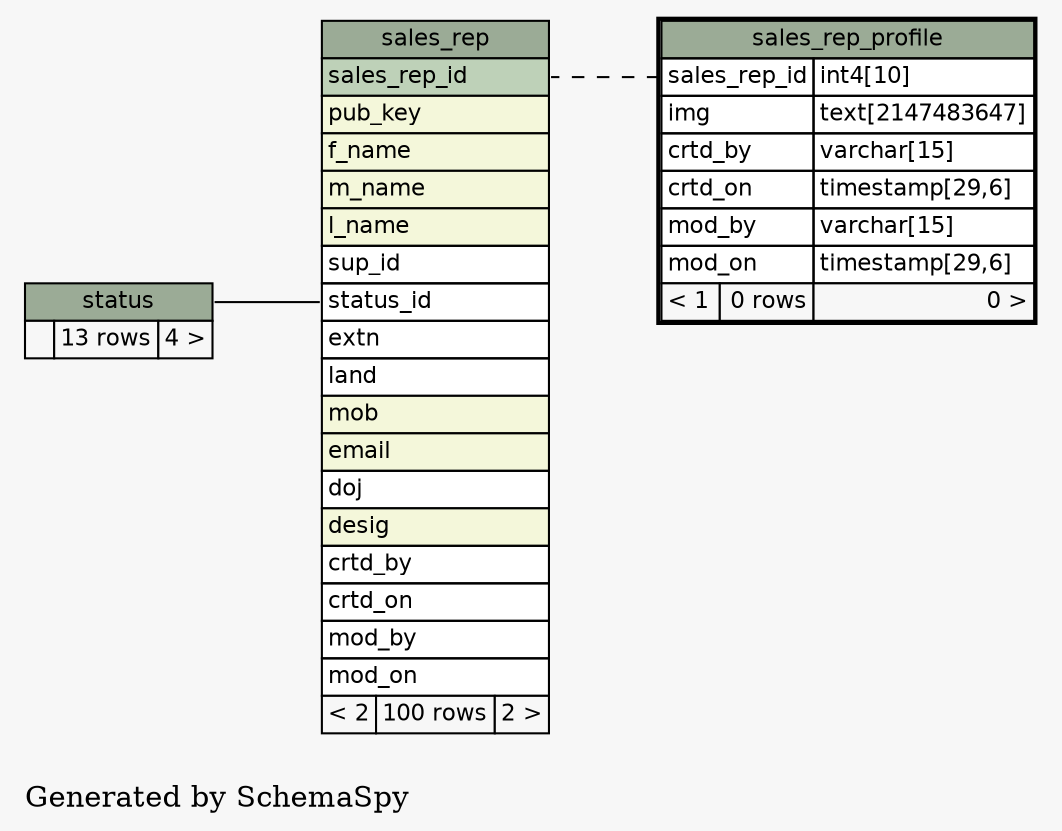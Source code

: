 // dot 2.38.0 on Windows 7 6.1
digraph "impliedTwoDegreesRelationshipsGraph" {
  graph [
    rankdir="RL"
    bgcolor="#f7f7f7"
    label="\nGenerated by SchemaSpy"
    labeljust="l"
  ];
  node [
    fontname="Helvetica"
    fontsize="11"
    shape="plaintext"
  ];
  edge [
    arrowsize="0.8"
  ];
  "sales_rep":"status_id":w -> "status":"status.heading":e [arrowtail=crowtee arrowhead=none];
  "sales_rep_profile":"sales_rep_id":w -> "sales_rep":"sales_rep_id":e [arrowtail=crowodot arrowhead=none style=dashed];
  "sales_rep" [
    label=<
    <TABLE BORDER="0" CELLBORDER="1" CELLSPACING="0" BGCOLOR="#ffffff">
      <TR><TD PORT="sales_rep.heading" COLSPAN="3" BGCOLOR="#9bab96" ALIGN="CENTER">sales_rep</TD></TR>
      <TR><TD PORT="sales_rep_id" COLSPAN="3" BGCOLOR="#bed1b8" ALIGN="LEFT">sales_rep_id</TD></TR>
      <TR><TD PORT="pub_key" COLSPAN="3" BGCOLOR="#f4f7da" ALIGN="LEFT">pub_key</TD></TR>
      <TR><TD PORT="f_name" COLSPAN="3" BGCOLOR="#f4f7da" ALIGN="LEFT">f_name</TD></TR>
      <TR><TD PORT="m_name" COLSPAN="3" BGCOLOR="#f4f7da" ALIGN="LEFT">m_name</TD></TR>
      <TR><TD PORT="l_name" COLSPAN="3" BGCOLOR="#f4f7da" ALIGN="LEFT">l_name</TD></TR>
      <TR><TD PORT="sup_id" COLSPAN="3" ALIGN="LEFT">sup_id</TD></TR>
      <TR><TD PORT="status_id" COLSPAN="3" ALIGN="LEFT">status_id</TD></TR>
      <TR><TD PORT="extn" COLSPAN="3" ALIGN="LEFT">extn</TD></TR>
      <TR><TD PORT="land" COLSPAN="3" ALIGN="LEFT">land</TD></TR>
      <TR><TD PORT="mob" COLSPAN="3" BGCOLOR="#f4f7da" ALIGN="LEFT">mob</TD></TR>
      <TR><TD PORT="email" COLSPAN="3" BGCOLOR="#f4f7da" ALIGN="LEFT">email</TD></TR>
      <TR><TD PORT="doj" COLSPAN="3" ALIGN="LEFT">doj</TD></TR>
      <TR><TD PORT="desig" COLSPAN="3" BGCOLOR="#f4f7da" ALIGN="LEFT">desig</TD></TR>
      <TR><TD PORT="crtd_by" COLSPAN="3" ALIGN="LEFT">crtd_by</TD></TR>
      <TR><TD PORT="crtd_on" COLSPAN="3" ALIGN="LEFT">crtd_on</TD></TR>
      <TR><TD PORT="mod_by" COLSPAN="3" ALIGN="LEFT">mod_by</TD></TR>
      <TR><TD PORT="mod_on" COLSPAN="3" ALIGN="LEFT">mod_on</TD></TR>
      <TR><TD ALIGN="LEFT" BGCOLOR="#f7f7f7">&lt; 2</TD><TD ALIGN="RIGHT" BGCOLOR="#f7f7f7">100 rows</TD><TD ALIGN="RIGHT" BGCOLOR="#f7f7f7">2 &gt;</TD></TR>
    </TABLE>>
    URL="sales_rep.html#graph"
    tooltip="sales_rep"
  ];
  "sales_rep_profile" [
    label=<
    <TABLE BORDER="2" CELLBORDER="1" CELLSPACING="0" BGCOLOR="#ffffff">
      <TR><TD PORT="sales_rep_profile.heading" COLSPAN="3" BGCOLOR="#9bab96" ALIGN="CENTER">sales_rep_profile</TD></TR>
      <TR><TD PORT="sales_rep_id" COLSPAN="2" ALIGN="LEFT">sales_rep_id</TD><TD PORT="sales_rep_id.type" ALIGN="LEFT">int4[10]</TD></TR>
      <TR><TD PORT="img" COLSPAN="2" ALIGN="LEFT">img</TD><TD PORT="img.type" ALIGN="LEFT">text[2147483647]</TD></TR>
      <TR><TD PORT="crtd_by" COLSPAN="2" ALIGN="LEFT">crtd_by</TD><TD PORT="crtd_by.type" ALIGN="LEFT">varchar[15]</TD></TR>
      <TR><TD PORT="crtd_on" COLSPAN="2" ALIGN="LEFT">crtd_on</TD><TD PORT="crtd_on.type" ALIGN="LEFT">timestamp[29,6]</TD></TR>
      <TR><TD PORT="mod_by" COLSPAN="2" ALIGN="LEFT">mod_by</TD><TD PORT="mod_by.type" ALIGN="LEFT">varchar[15]</TD></TR>
      <TR><TD PORT="mod_on" COLSPAN="2" ALIGN="LEFT">mod_on</TD><TD PORT="mod_on.type" ALIGN="LEFT">timestamp[29,6]</TD></TR>
      <TR><TD ALIGN="LEFT" BGCOLOR="#f7f7f7">&lt; 1</TD><TD ALIGN="RIGHT" BGCOLOR="#f7f7f7">0 rows</TD><TD ALIGN="RIGHT" BGCOLOR="#f7f7f7">0 &gt;</TD></TR>
    </TABLE>>
    URL="sales_rep_profile.html#"
    tooltip="sales_rep_profile"
  ];
  "status" [
    label=<
    <TABLE BORDER="0" CELLBORDER="1" CELLSPACING="0" BGCOLOR="#ffffff">
      <TR><TD PORT="status.heading" COLSPAN="3" BGCOLOR="#9bab96" ALIGN="CENTER">status</TD></TR>
      <TR><TD ALIGN="LEFT" BGCOLOR="#f7f7f7">  </TD><TD ALIGN="RIGHT" BGCOLOR="#f7f7f7">13 rows</TD><TD ALIGN="RIGHT" BGCOLOR="#f7f7f7">4 &gt;</TD></TR>
    </TABLE>>
    URL="status.html#graph"
    tooltip="status"
  ];
}
